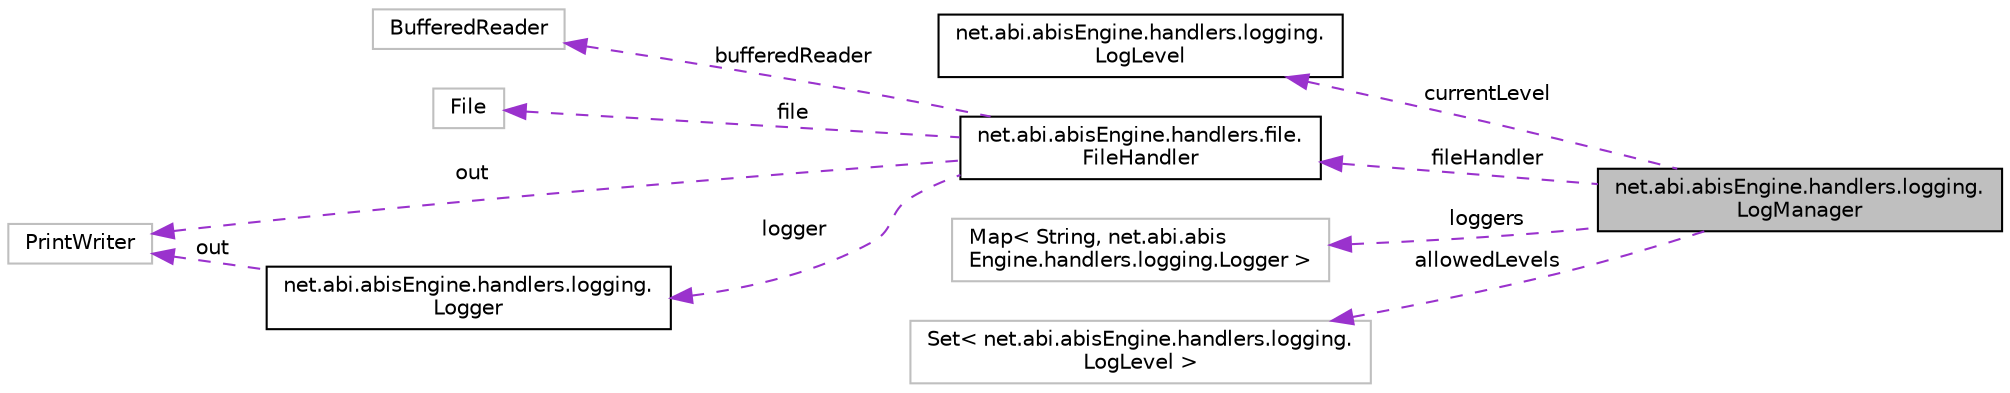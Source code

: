 digraph "net.abi.abisEngine.handlers.logging.LogManager"
{
 // LATEX_PDF_SIZE
  edge [fontname="Helvetica",fontsize="10",labelfontname="Helvetica",labelfontsize="10"];
  node [fontname="Helvetica",fontsize="10",shape=record];
  rankdir="LR";
  Node1 [label="net.abi.abisEngine.handlers.logging.\lLogManager",height=0.2,width=0.4,color="black", fillcolor="grey75", style="filled", fontcolor="black",tooltip=" "];
  Node2 -> Node1 [dir="back",color="darkorchid3",fontsize="10",style="dashed",label=" currentLevel" ,fontname="Helvetica"];
  Node2 [label="net.abi.abisEngine.handlers.logging.\lLogLevel",height=0.2,width=0.4,color="black", fillcolor="white", style="filled",URL="$dc/df7/enumnet_1_1abi_1_1abis_engine_1_1handlers_1_1logging_1_1_log_level.html",tooltip=" "];
  Node3 -> Node1 [dir="back",color="darkorchid3",fontsize="10",style="dashed",label=" fileHandler" ,fontname="Helvetica"];
  Node3 [label="net.abi.abisEngine.handlers.file.\lFileHandler",height=0.2,width=0.4,color="black", fillcolor="white", style="filled",URL="$d4/d32/classnet_1_1abi_1_1abis_engine_1_1handlers_1_1file_1_1_file_handler.html",tooltip=" "];
  Node4 -> Node3 [dir="back",color="darkorchid3",fontsize="10",style="dashed",label=" bufferedReader" ,fontname="Helvetica"];
  Node4 [label="BufferedReader",height=0.2,width=0.4,color="grey75", fillcolor="white", style="filled",tooltip=" "];
  Node5 -> Node3 [dir="back",color="darkorchid3",fontsize="10",style="dashed",label=" file" ,fontname="Helvetica"];
  Node5 [label="File",height=0.2,width=0.4,color="grey75", fillcolor="white", style="filled",tooltip=" "];
  Node6 -> Node3 [dir="back",color="darkorchid3",fontsize="10",style="dashed",label=" logger" ,fontname="Helvetica"];
  Node6 [label="net.abi.abisEngine.handlers.logging.\lLogger",height=0.2,width=0.4,color="black", fillcolor="white", style="filled",URL="$d1/d70/classnet_1_1abi_1_1abis_engine_1_1handlers_1_1logging_1_1_logger.html",tooltip=" "];
  Node7 -> Node6 [dir="back",color="darkorchid3",fontsize="10",style="dashed",label=" out" ,fontname="Helvetica"];
  Node7 [label="PrintWriter",height=0.2,width=0.4,color="grey75", fillcolor="white", style="filled",tooltip=" "];
  Node7 -> Node3 [dir="back",color="darkorchid3",fontsize="10",style="dashed",label=" out" ,fontname="Helvetica"];
  Node8 -> Node1 [dir="back",color="darkorchid3",fontsize="10",style="dashed",label=" loggers" ,fontname="Helvetica"];
  Node8 [label="Map\< String, net.abi.abis\lEngine.handlers.logging.Logger \>",height=0.2,width=0.4,color="grey75", fillcolor="white", style="filled",tooltip=" "];
  Node9 -> Node1 [dir="back",color="darkorchid3",fontsize="10",style="dashed",label=" allowedLevels" ,fontname="Helvetica"];
  Node9 [label="Set\< net.abi.abisEngine.handlers.logging.\lLogLevel \>",height=0.2,width=0.4,color="grey75", fillcolor="white", style="filled",tooltip=" "];
}
